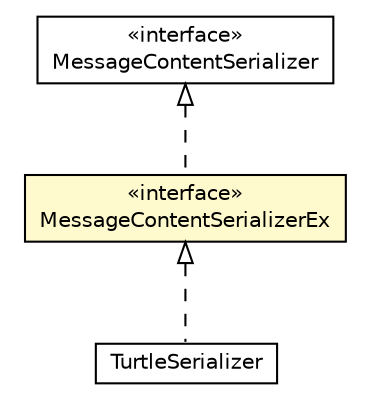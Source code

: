 #!/usr/local/bin/dot
#
# Class diagram 
# Generated by UMLGraph version R5_6-24-gf6e263 (http://www.umlgraph.org/)
#

digraph G {
	edge [fontname="Helvetica",fontsize=10,labelfontname="Helvetica",labelfontsize=10];
	node [fontname="Helvetica",fontsize=10,shape=plaintext];
	nodesep=0.25;
	ranksep=0.5;
	// org.universAAL.middleware.serialization.MessageContentSerializerEx
	c247040 [label=<<table title="org.universAAL.middleware.serialization.MessageContentSerializerEx" border="0" cellborder="1" cellspacing="0" cellpadding="2" port="p" bgcolor="lemonChiffon" href="./MessageContentSerializerEx.html">
		<tr><td><table border="0" cellspacing="0" cellpadding="1">
<tr><td align="center" balign="center"> &#171;interface&#187; </td></tr>
<tr><td align="center" balign="center"> MessageContentSerializerEx </td></tr>
		</table></td></tr>
		</table>>, URL="./MessageContentSerializerEx.html", fontname="Helvetica", fontcolor="black", fontsize=10.0];
	// org.universAAL.middleware.serialization.MessageContentSerializer
	c247041 [label=<<table title="org.universAAL.middleware.serialization.MessageContentSerializer" border="0" cellborder="1" cellspacing="0" cellpadding="2" port="p" href="./MessageContentSerializer.html">
		<tr><td><table border="0" cellspacing="0" cellpadding="1">
<tr><td align="center" balign="center"> &#171;interface&#187; </td></tr>
<tr><td align="center" balign="center"> MessageContentSerializer </td></tr>
		</table></td></tr>
		</table>>, URL="./MessageContentSerializer.html", fontname="Helvetica", fontcolor="black", fontsize=10.0];
	// org.universAAL.middleware.serialization.turtle.TurtleSerializer
	c247187 [label=<<table title="org.universAAL.middleware.serialization.turtle.TurtleSerializer" border="0" cellborder="1" cellspacing="0" cellpadding="2" port="p" href="./turtle/TurtleSerializer.html">
		<tr><td><table border="0" cellspacing="0" cellpadding="1">
<tr><td align="center" balign="center"> TurtleSerializer </td></tr>
		</table></td></tr>
		</table>>, URL="./turtle/TurtleSerializer.html", fontname="Helvetica", fontcolor="black", fontsize=10.0];
	//org.universAAL.middleware.serialization.MessageContentSerializerEx implements org.universAAL.middleware.serialization.MessageContentSerializer
	c247041:p -> c247040:p [dir=back,arrowtail=empty,style=dashed];
	//org.universAAL.middleware.serialization.turtle.TurtleSerializer implements org.universAAL.middleware.serialization.MessageContentSerializerEx
	c247040:p -> c247187:p [dir=back,arrowtail=empty,style=dashed];
}

